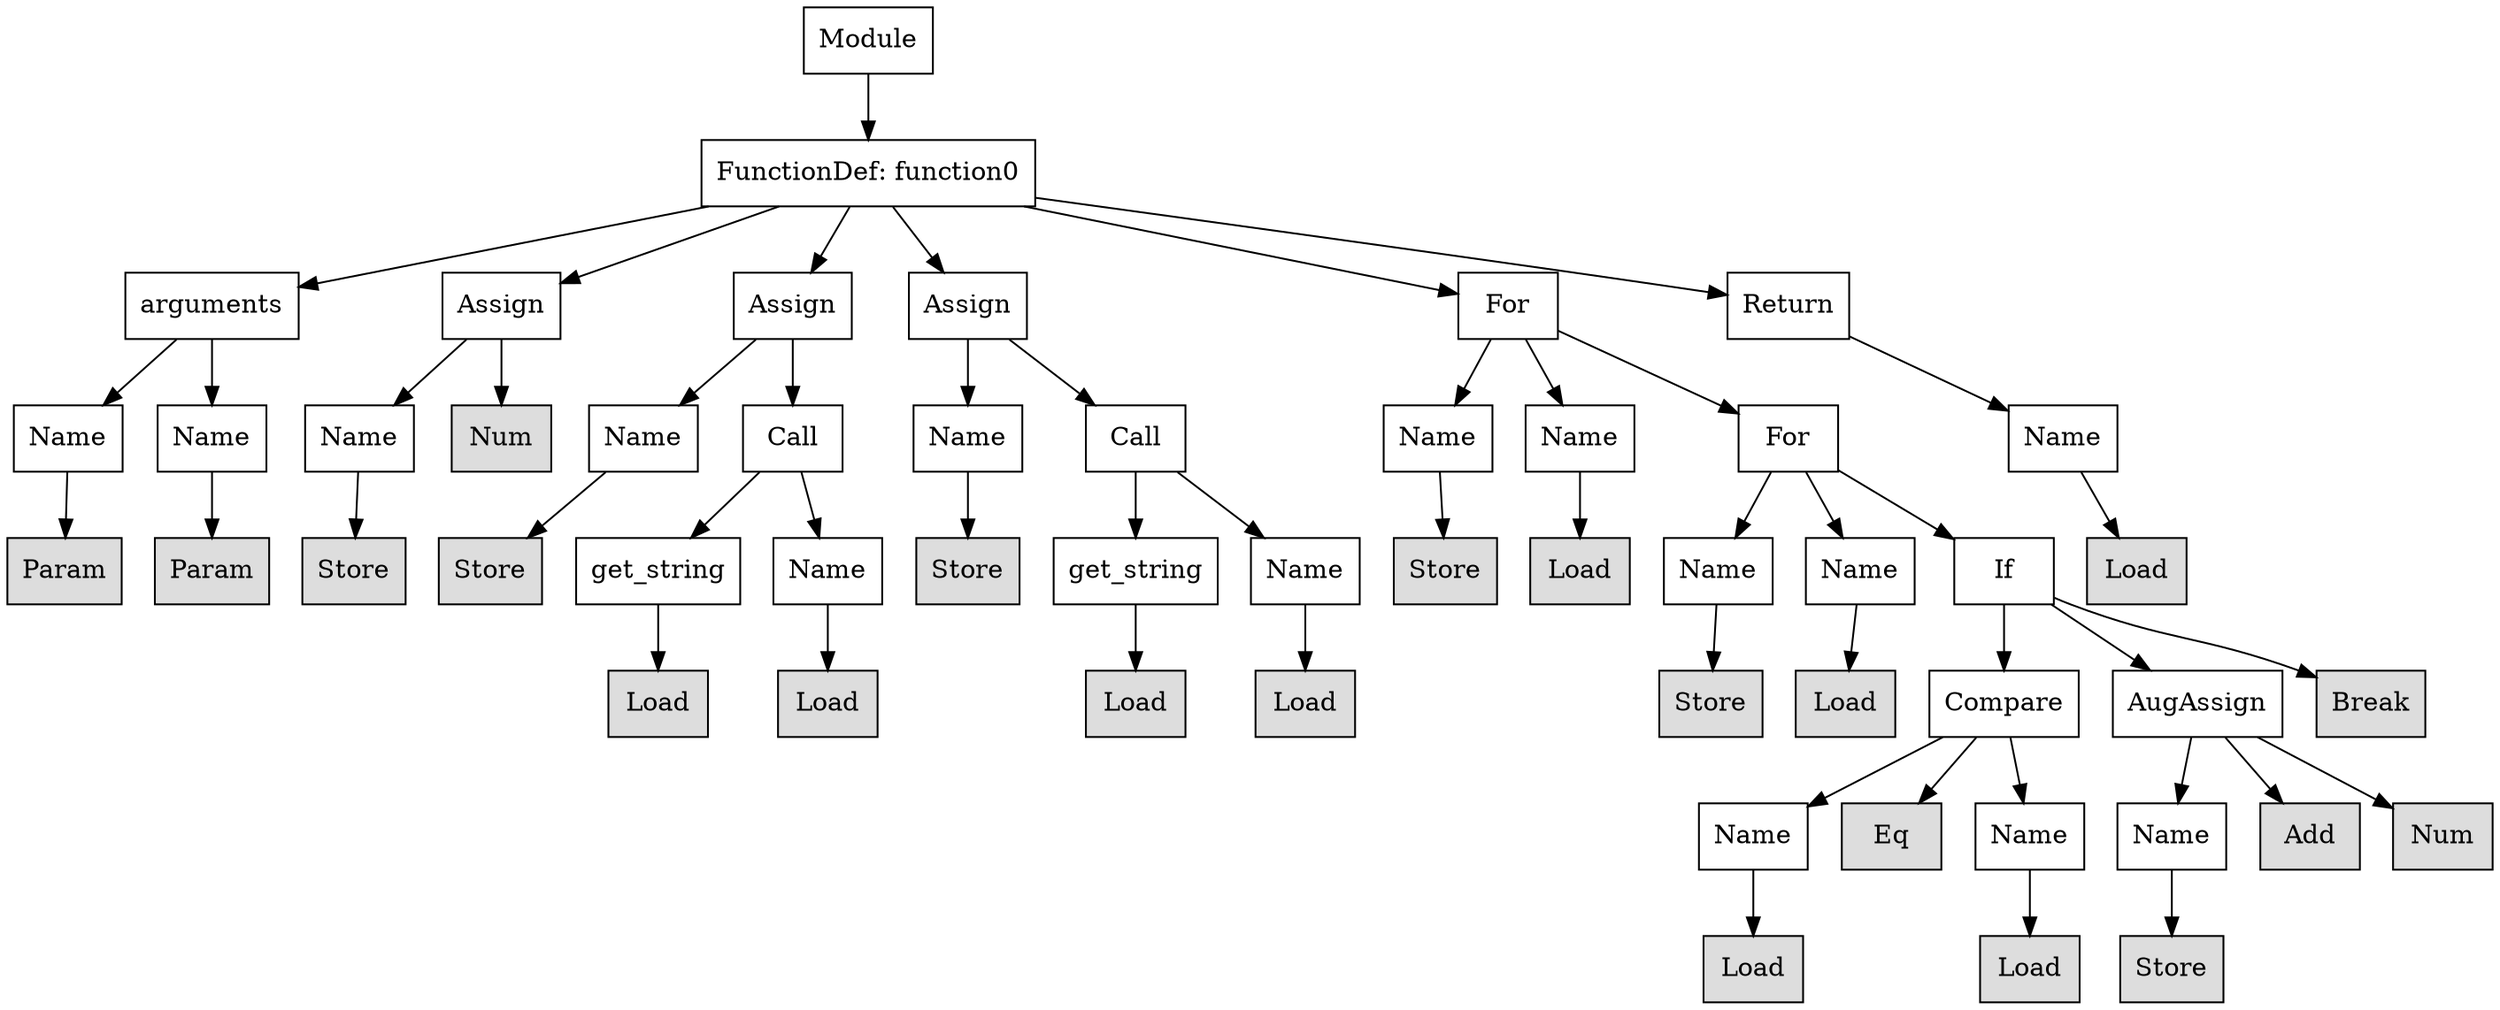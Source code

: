 digraph G {
n0 [shape=rect, label="Module"];
n1 [shape=rect, label="FunctionDef: function0"];
n2 [shape=rect, label="arguments"];
n3 [shape=rect, label="Assign"];
n4 [shape=rect, label="Assign"];
n5 [shape=rect, label="Assign"];
n6 [shape=rect, label="For"];
n7 [shape=rect, label="Return"];
n8 [shape=rect, label="Name"];
n9 [shape=rect, label="Name"];
n10 [shape=rect, label="Name"];
n11 [shape=rect, label="Num" style="filled" fillcolor="#dddddd"];
n12 [shape=rect, label="Name"];
n13 [shape=rect, label="Call"];
n14 [shape=rect, label="Name"];
n15 [shape=rect, label="Call"];
n16 [shape=rect, label="Name"];
n17 [shape=rect, label="Name"];
n18 [shape=rect, label="For"];
n19 [shape=rect, label="Name"];
n20 [shape=rect, label="Param" style="filled" fillcolor="#dddddd"];
n21 [shape=rect, label="Param" style="filled" fillcolor="#dddddd"];
n22 [shape=rect, label="Store" style="filled" fillcolor="#dddddd"];
n23 [shape=rect, label="Store" style="filled" fillcolor="#dddddd"];
n24 [shape=rect, label="get_string"];
n25 [shape=rect, label="Name"];
n26 [shape=rect, label="Store" style="filled" fillcolor="#dddddd"];
n27 [shape=rect, label="get_string"];
n28 [shape=rect, label="Name"];
n29 [shape=rect, label="Store" style="filled" fillcolor="#dddddd"];
n30 [shape=rect, label="Load" style="filled" fillcolor="#dddddd"];
n31 [shape=rect, label="Name"];
n32 [shape=rect, label="Name"];
n33 [shape=rect, label="If"];
n34 [shape=rect, label="Load" style="filled" fillcolor="#dddddd"];
n35 [shape=rect, label="Load" style="filled" fillcolor="#dddddd"];
n36 [shape=rect, label="Load" style="filled" fillcolor="#dddddd"];
n37 [shape=rect, label="Load" style="filled" fillcolor="#dddddd"];
n38 [shape=rect, label="Load" style="filled" fillcolor="#dddddd"];
n39 [shape=rect, label="Store" style="filled" fillcolor="#dddddd"];
n40 [shape=rect, label="Load" style="filled" fillcolor="#dddddd"];
n41 [shape=rect, label="Compare"];
n42 [shape=rect, label="AugAssign"];
n43 [shape=rect, label="Break" style="filled" fillcolor="#dddddd"];
n44 [shape=rect, label="Name"];
n45 [shape=rect, label="Eq" style="filled" fillcolor="#dddddd"];
n46 [shape=rect, label="Name"];
n47 [shape=rect, label="Name"];
n48 [shape=rect, label="Add" style="filled" fillcolor="#dddddd"];
n49 [shape=rect, label="Num" style="filled" fillcolor="#dddddd"];
n50 [shape=rect, label="Load" style="filled" fillcolor="#dddddd"];
n51 [shape=rect, label="Load" style="filled" fillcolor="#dddddd"];
n52 [shape=rect, label="Store" style="filled" fillcolor="#dddddd"];
n0 -> n1;
n1 -> n2;
n1 -> n3;
n1 -> n4;
n1 -> n5;
n1 -> n6;
n1 -> n7;
n2 -> n8;
n2 -> n9;
n3 -> n10;
n3 -> n11;
n4 -> n12;
n4 -> n13;
n5 -> n14;
n5 -> n15;
n6 -> n16;
n6 -> n17;
n6 -> n18;
n7 -> n19;
n8 -> n20;
n9 -> n21;
n10 -> n22;
n12 -> n23;
n13 -> n24;
n13 -> n25;
n14 -> n26;
n15 -> n27;
n15 -> n28;
n16 -> n29;
n17 -> n30;
n18 -> n31;
n18 -> n32;
n18 -> n33;
n19 -> n34;
n24 -> n35;
n25 -> n36;
n27 -> n37;
n28 -> n38;
n31 -> n39;
n32 -> n40;
n33 -> n41;
n33 -> n42;
n33 -> n43;
n41 -> n44;
n41 -> n45;
n41 -> n46;
n42 -> n47;
n42 -> n48;
n42 -> n49;
n44 -> n50;
n46 -> n51;
n47 -> n52;
}
